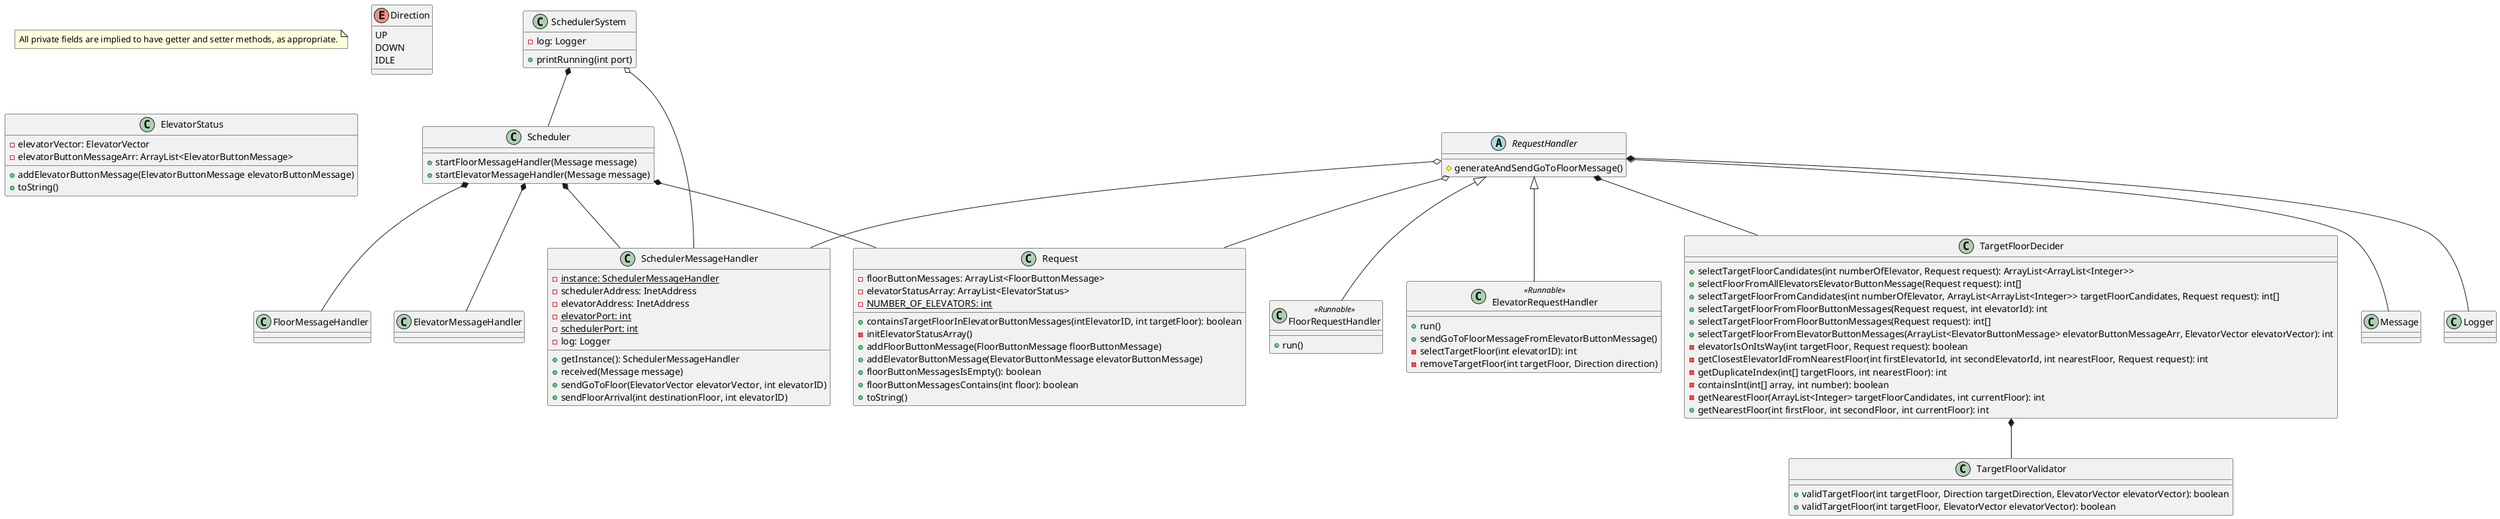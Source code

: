@startuml

note "All private fields are implied to have getter and setter methods, as appropriate." as N1

enum Direction {
    UP
    DOWN
    IDLE
}

class SchedulerSystem {
    -log: Logger

    +printRunning(int port)
}

class Scheduler {
    +startFloorMessageHandler(Message message)
    +startElevatorMessageHandler(Message message)
}

class SchedulerMessageHandler {
    -{static} instance: SchedulerMessageHandler
    -schedulerAddress: InetAddress
    -elevatorAddress: InetAddress
    -{static} elevatorPort: int
    -{static} schedulerPort: int
    -log: Logger

    +getInstance(): SchedulerMessageHandler
    +received(Message message)
    +sendGoToFloor(ElevatorVector elevatorVector, int elevatorID)
    +sendFloorArrival(int destinationFloor, int elevatorID)
}

class Request {
    -floorButtonMessages: ArrayList<FloorButtonMessage>
    -elevatorStatusArray: ArrayList<ElevatorStatus>
    -{static} NUMBER_OF_ELEVATORS: int

    +containsTargetFloorInElevatorButtonMessages(intElevatorID, int targetFloor): boolean
    -initElevatorStatusArray()
    +addFloorButtonMessage(FloorButtonMessage floorButtonMessage)
    +addElevatorButtonMessage(ElevatorButtonMessage elevatorButtonMessage)
    +floorButtonMessagesIsEmpty(): boolean
    +floorButtonMessagesContains(int floor): boolean
    +toString()
}

class ElevatorStatus {
    -elevatorVector: ElevatorVector
    -elevatorButtonMessageArr: ArrayList<ElevatorButtonMessage>

    +addElevatorButtonMessage(ElevatorButtonMessage elevatorButtonMessage)
    +toString()
}

abstract class RequestHandler {
    #generateAndSendGoToFloorMessage()
}

class FloorRequestHandler <<Runnable>> {
    +run()
}

class ElevatorRequestHandler <<Runnable>> {
    +run()
    +sendGoToFloorMessageFromElevatorButtonMessage()
    -selectTargetFloor(int elevatorID): int
    -removeTargetFloor(int targetFloor, Direction direction)
}

class TargetFloorDecider {
    +selectTargetFloorCandidates(int numberOfElevator, Request request): ArrayList<ArrayList<Integer>>
    +selectFloorFromAllElevatorsElevatorButtonMessage(Request request): int[]
    +selectTargetFloorFromCandidates(int numberOfElevator, ArrayList<ArrayList<Integer>> targetFloorCandidates, Request request): int[]
    +selectTargetFloorFromFloorButtonMessages(Request request, int elevatorId): int
    +selectTargetFloorFromFloorButtonMessages(Request request): int[]
    +selectTargetFloorFromElevatorButtonMessages(ArrayList<ElevatorButtonMessage> elevatorButtonMessageArr, ElevatorVector elevatorVector): int
    -elevatorIsOnItsWay(int targetFloor, Request request): boolean
    -getClosestElevatorIdFromNearestFloor(int firstElevatorId, int secondElevatorId, int nearestFloor, Request request): int
    -getDuplicateIndex(int[] targetFloors, int nearestFloor): int
    -containsInt(int[] array, int number): boolean
    -getNearestFloor(ArrayList<Integer> targetFloorCandidates, int currentFloor): int
    +getNearestFloor(int firstFloor, int secondFloor, int currentFloor): int
}

class TargetFloorValidator {
    +validTargetFloor(int targetFloor, Direction targetDirection, ElevatorVector elevatorVector): boolean
    +validTargetFloor(int targetFloor, ElevatorVector elevatorVector): boolean
}


SchedulerSystem *-- Scheduler
SchedulerSystem o-- SchedulerMessageHandler


Scheduler *-- FloorMessageHandler
Scheduler *-- ElevatorMessageHandler
Scheduler *-- SchedulerMessageHandler
Scheduler *-- Request


RequestHandler o-- Request
RequestHandler o-- SchedulerMessageHandler
RequestHandler o-- Message
RequestHandler *-- TargetFloorDecider
RequestHandler *-- Logger

RequestHandler <|-- FloorRequestHandler
RequestHandler <|-- ElevatorRequestHandler

TargetFloorDecider *-- TargetFloorValidator


@enduml